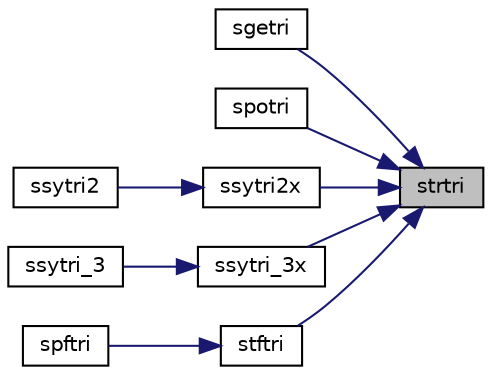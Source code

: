 digraph "strtri"
{
 // LATEX_PDF_SIZE
  edge [fontname="Helvetica",fontsize="10",labelfontname="Helvetica",labelfontsize="10"];
  node [fontname="Helvetica",fontsize="10",shape=record];
  rankdir="RL";
  Node1 [label="strtri",height=0.2,width=0.4,color="black", fillcolor="grey75", style="filled", fontcolor="black",tooltip="STRTRI"];
  Node1 -> Node2 [dir="back",color="midnightblue",fontsize="10",style="solid",fontname="Helvetica"];
  Node2 [label="sgetri",height=0.2,width=0.4,color="black", fillcolor="white", style="filled",URL="$sgetri_8f.html#a1af62182327d0be67b1717db399d7d83",tooltip="SGETRI"];
  Node1 -> Node3 [dir="back",color="midnightblue",fontsize="10",style="solid",fontname="Helvetica"];
  Node3 [label="spotri",height=0.2,width=0.4,color="black", fillcolor="white", style="filled",URL="$spotri_8f.html#a4c381894bb34b1583fcc0dceafc5bea1",tooltip="SPOTRI"];
  Node1 -> Node4 [dir="back",color="midnightblue",fontsize="10",style="solid",fontname="Helvetica"];
  Node4 [label="ssytri2x",height=0.2,width=0.4,color="black", fillcolor="white", style="filled",URL="$ssytri2x_8f.html#a34537bed5f8e070371776e65dd14fd16",tooltip="SSYTRI2X"];
  Node4 -> Node5 [dir="back",color="midnightblue",fontsize="10",style="solid",fontname="Helvetica"];
  Node5 [label="ssytri2",height=0.2,width=0.4,color="black", fillcolor="white", style="filled",URL="$ssytri2_8f.html#a7852066f959159f9701c0f63f90c5230",tooltip="SSYTRI2"];
  Node1 -> Node6 [dir="back",color="midnightblue",fontsize="10",style="solid",fontname="Helvetica"];
  Node6 [label="ssytri_3x",height=0.2,width=0.4,color="black", fillcolor="white", style="filled",URL="$ssytri__3x_8f.html#a1326995e3dce81242c18d944fe32e192",tooltip="SSYTRI_3X"];
  Node6 -> Node7 [dir="back",color="midnightblue",fontsize="10",style="solid",fontname="Helvetica"];
  Node7 [label="ssytri_3",height=0.2,width=0.4,color="black", fillcolor="white", style="filled",URL="$ssytri__3_8f.html#aff715ab1f65cdd3ebab1ba9790dbbc43",tooltip="SSYTRI_3"];
  Node1 -> Node8 [dir="back",color="midnightblue",fontsize="10",style="solid",fontname="Helvetica"];
  Node8 [label="stftri",height=0.2,width=0.4,color="black", fillcolor="white", style="filled",URL="$stftri_8f.html#afd13b5d9daf9c811fd8891691de7118c",tooltip="STFTRI"];
  Node8 -> Node9 [dir="back",color="midnightblue",fontsize="10",style="solid",fontname="Helvetica"];
  Node9 [label="spftri",height=0.2,width=0.4,color="black", fillcolor="white", style="filled",URL="$spftri_8f.html#a92e24af75cffad6eeac49636b124571f",tooltip="SPFTRI"];
}
